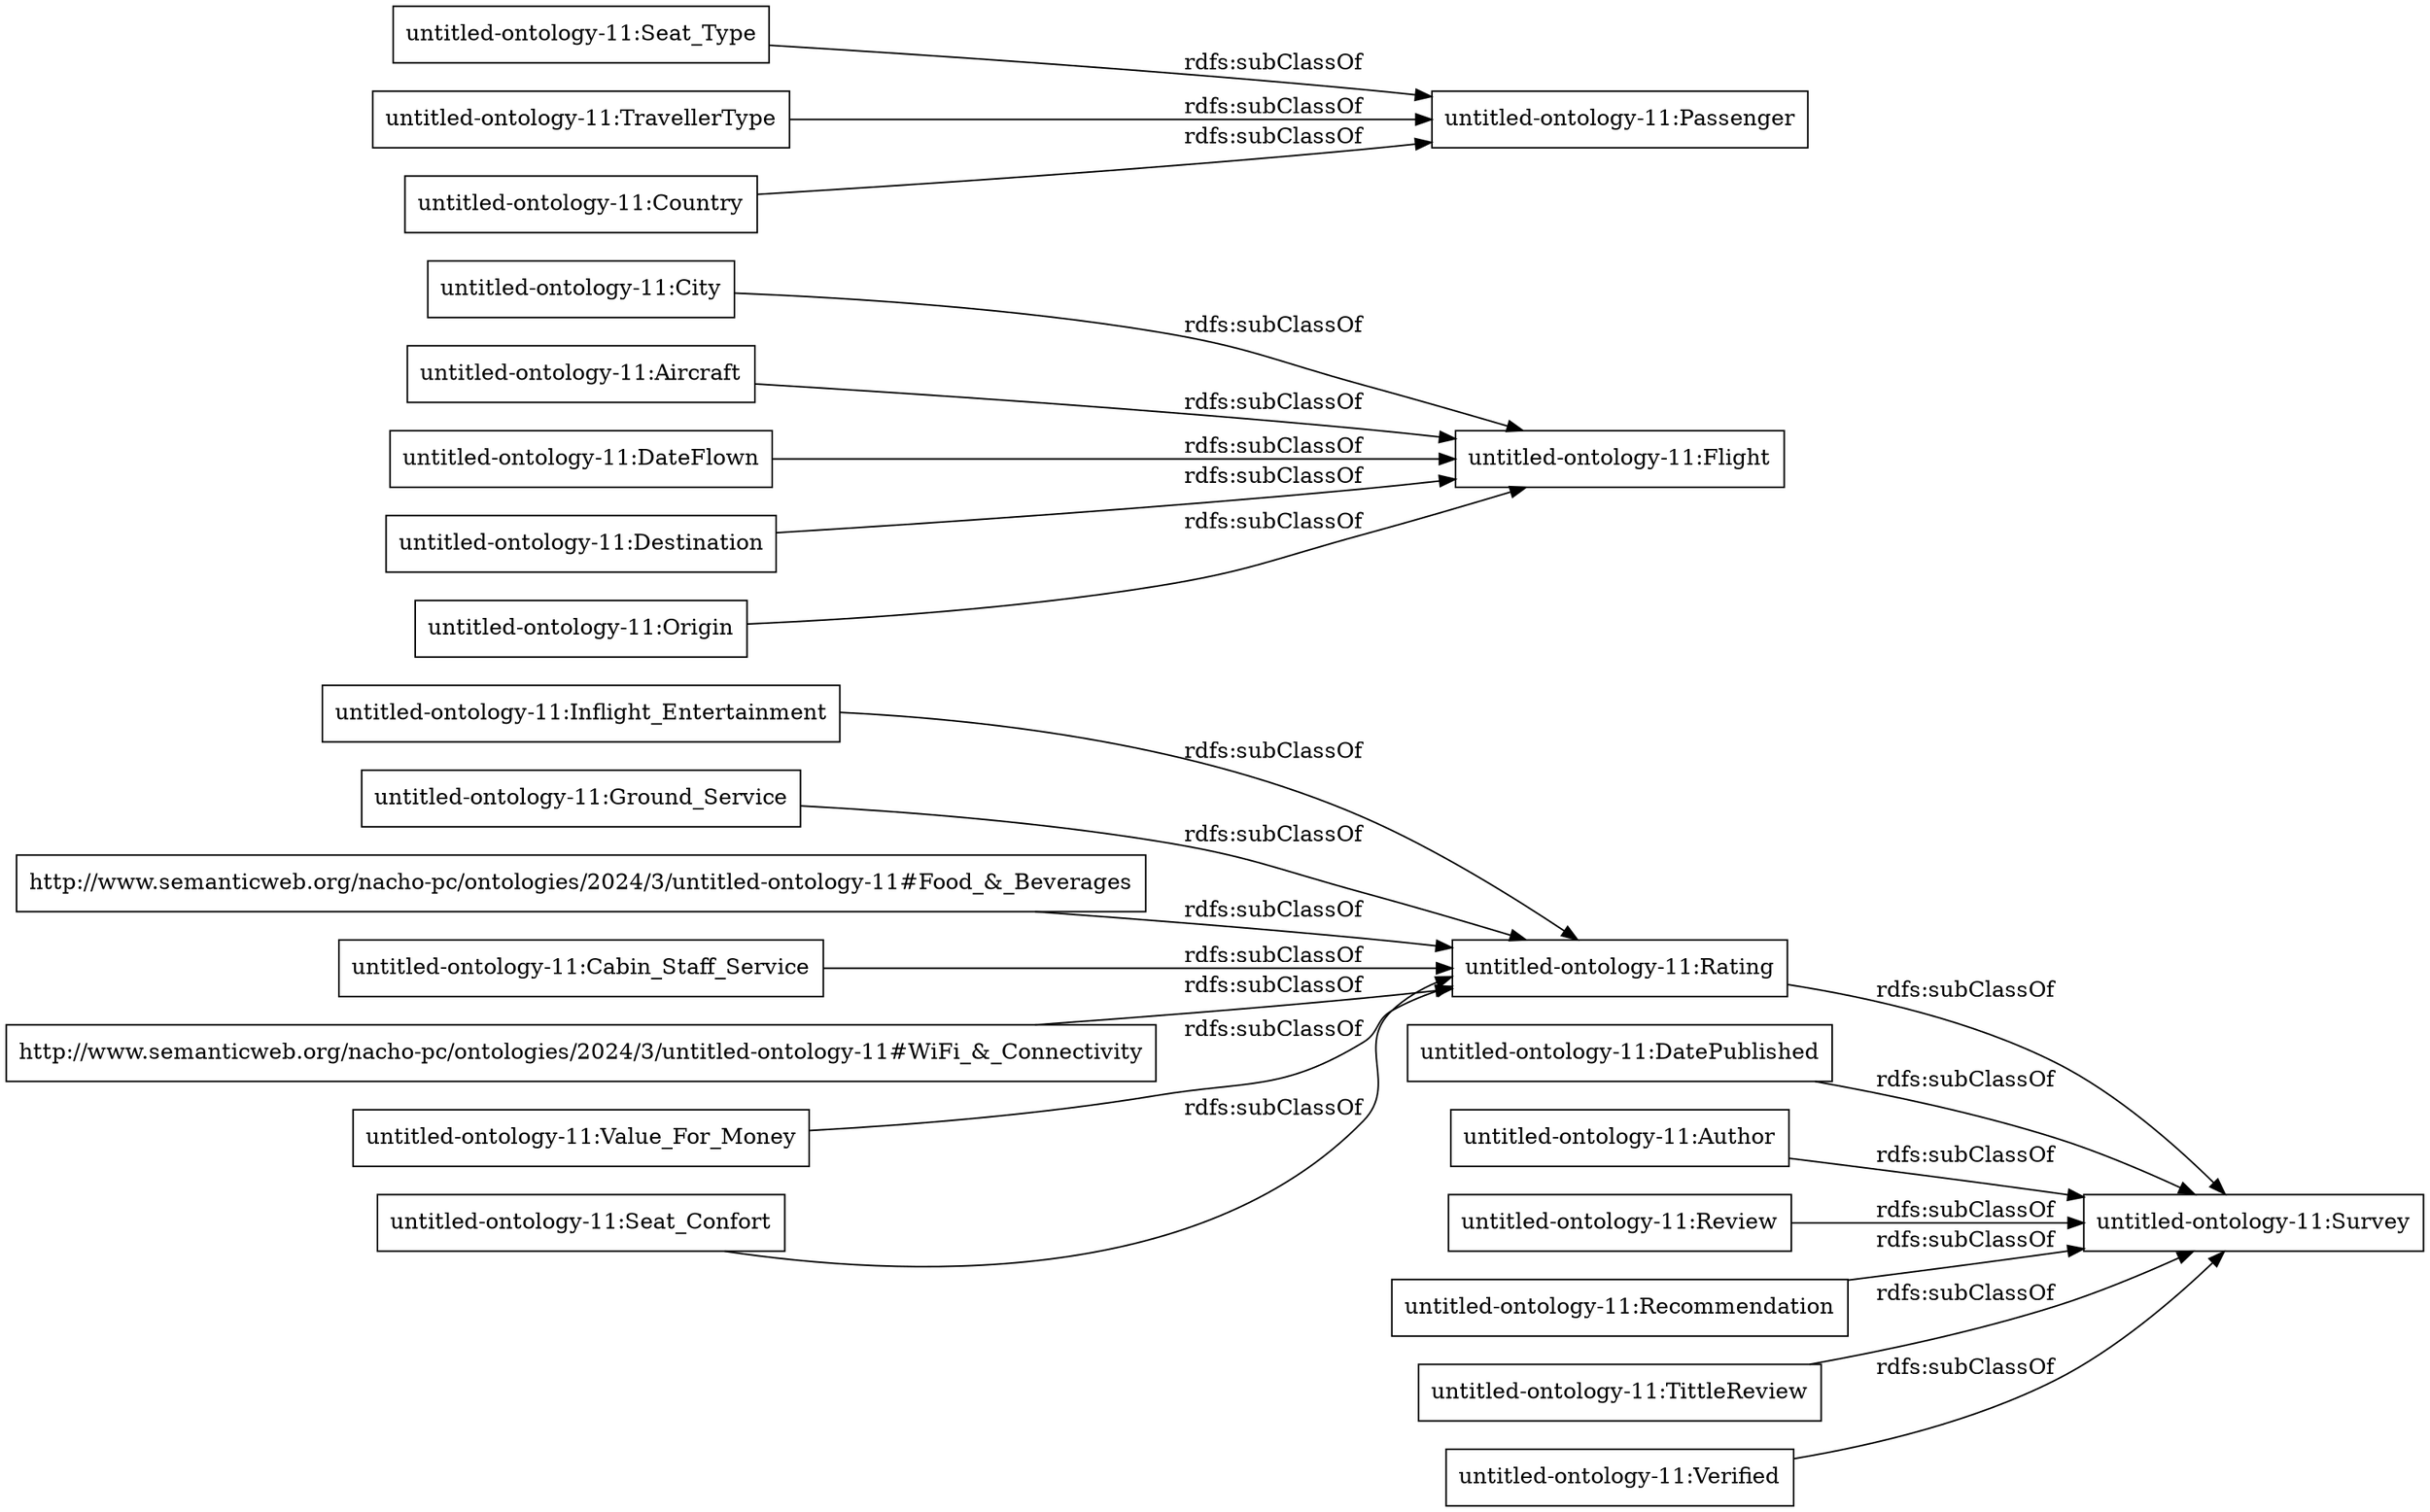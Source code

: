 digraph ar2dtool_diagram { 
rankdir=LR;
size="1000"
node [shape = rectangle, color="black"]; "untitled-ontology-11:Inflight_Entertainment" "untitled-ontology-11:City" "untitled-ontology-11:Aircraft" "untitled-ontology-11:Flight" "untitled-ontology-11:DateFlown" "untitled-ontology-11:Rating" "untitled-ontology-11:DatePublished" "untitled-ontology-11:Author" "untitled-ontology-11:Ground_Service" "http://www.semanticweb.org/nacho-pc/ontologies/2024/3/untitled-ontology-11#Food_&_Beverages" "untitled-ontology-11:Destination" "untitled-ontology-11:Seat_Type" "untitled-ontology-11:Review" "untitled-ontology-11:Recommendation" "untitled-ontology-11:Origin" "untitled-ontology-11:Cabin_Staff_Service" "untitled-ontology-11:Survey" "untitled-ontology-11:TravellerType" "http://www.semanticweb.org/nacho-pc/ontologies/2024/3/untitled-ontology-11#WiFi_&_Connectivity" "untitled-ontology-11:Value_For_Money" "untitled-ontology-11:TittleReview" "untitled-ontology-11:Country" "untitled-ontology-11:Verified" "untitled-ontology-11:Seat_Confort" "untitled-ontology-11:Passenger" ; /*classes style*/
	"untitled-ontology-11:Origin" -> "untitled-ontology-11:Flight" [ label = "rdfs:subClassOf" ];
	"untitled-ontology-11:DateFlown" -> "untitled-ontology-11:Flight" [ label = "rdfs:subClassOf" ];
	"http://www.semanticweb.org/nacho-pc/ontologies/2024/3/untitled-ontology-11#WiFi_&_Connectivity" -> "untitled-ontology-11:Rating" [ label = "rdfs:subClassOf" ];
	"untitled-ontology-11:Rating" -> "untitled-ontology-11:Survey" [ label = "rdfs:subClassOf" ];
	"untitled-ontology-11:TravellerType" -> "untitled-ontology-11:Passenger" [ label = "rdfs:subClassOf" ];
	"untitled-ontology-11:Seat_Type" -> "untitled-ontology-11:Passenger" [ label = "rdfs:subClassOf" ];
	"untitled-ontology-11:Recommendation" -> "untitled-ontology-11:Survey" [ label = "rdfs:subClassOf" ];
	"untitled-ontology-11:Inflight_Entertainment" -> "untitled-ontology-11:Rating" [ label = "rdfs:subClassOf" ];
	"untitled-ontology-11:Review" -> "untitled-ontology-11:Survey" [ label = "rdfs:subClassOf" ];
	"untitled-ontology-11:TittleReview" -> "untitled-ontology-11:Survey" [ label = "rdfs:subClassOf" ];
	"untitled-ontology-11:Aircraft" -> "untitled-ontology-11:Flight" [ label = "rdfs:subClassOf" ];
	"untitled-ontology-11:City" -> "untitled-ontology-11:Flight" [ label = "rdfs:subClassOf" ];
	"untitled-ontology-11:Destination" -> "untitled-ontology-11:Flight" [ label = "rdfs:subClassOf" ];
	"untitled-ontology-11:Country" -> "untitled-ontology-11:Passenger" [ label = "rdfs:subClassOf" ];
	"untitled-ontology-11:Seat_Confort" -> "untitled-ontology-11:Rating" [ label = "rdfs:subClassOf" ];
	"untitled-ontology-11:Verified" -> "untitled-ontology-11:Survey" [ label = "rdfs:subClassOf" ];
	"untitled-ontology-11:Ground_Service" -> "untitled-ontology-11:Rating" [ label = "rdfs:subClassOf" ];
	"untitled-ontology-11:Value_For_Money" -> "untitled-ontology-11:Rating" [ label = "rdfs:subClassOf" ];
	"http://www.semanticweb.org/nacho-pc/ontologies/2024/3/untitled-ontology-11#Food_&_Beverages" -> "untitled-ontology-11:Rating" [ label = "rdfs:subClassOf" ];
	"untitled-ontology-11:DatePublished" -> "untitled-ontology-11:Survey" [ label = "rdfs:subClassOf" ];
	"untitled-ontology-11:Author" -> "untitled-ontology-11:Survey" [ label = "rdfs:subClassOf" ];
	"untitled-ontology-11:Cabin_Staff_Service" -> "untitled-ontology-11:Rating" [ label = "rdfs:subClassOf" ];

}
